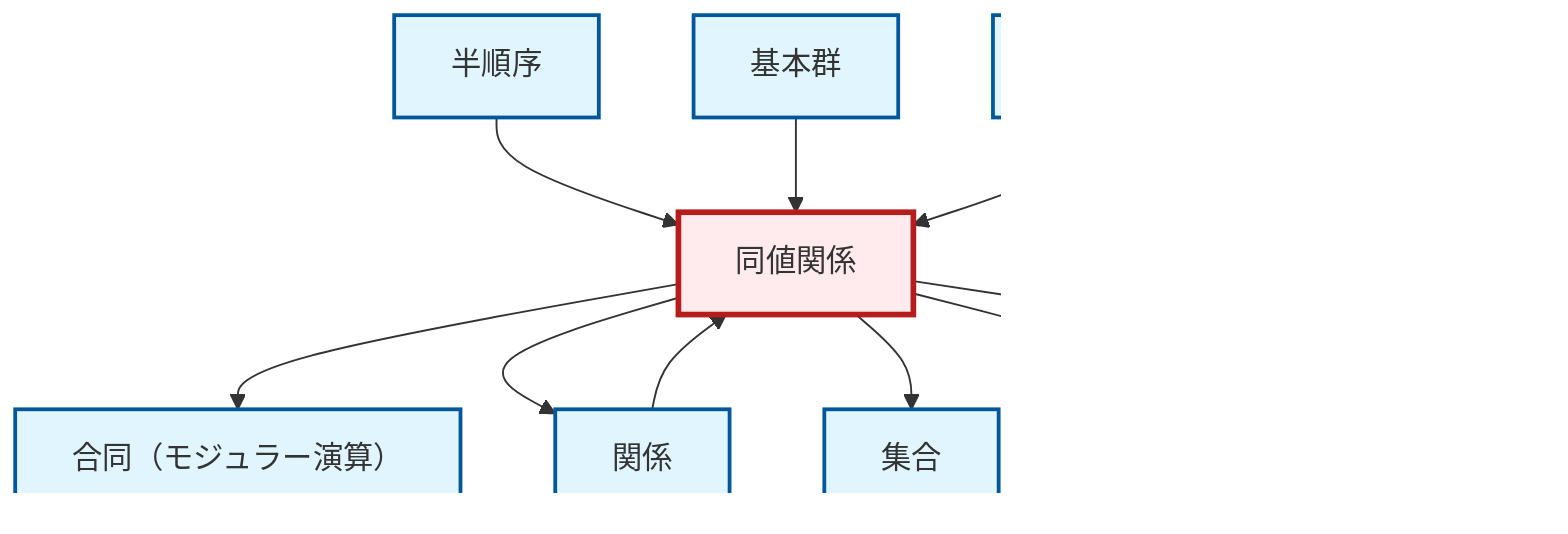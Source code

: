 graph TD
    classDef definition fill:#e1f5fe,stroke:#01579b,stroke-width:2px
    classDef theorem fill:#f3e5f5,stroke:#4a148c,stroke-width:2px
    classDef axiom fill:#fff3e0,stroke:#e65100,stroke-width:2px
    classDef example fill:#e8f5e9,stroke:#1b5e20,stroke-width:2px
    classDef current fill:#ffebee,stroke:#b71c1c,stroke-width:3px
    def-partial-order["半順序"]:::definition
    def-set["集合"]:::definition
    def-quotient-ring["剰余環"]:::definition
    def-equivalence-relation["同値関係"]:::definition
    def-fundamental-group["基本群"]:::definition
    def-function["関数"]:::definition
    def-quotient-group["商群"]:::definition
    def-congruence["合同（モジュラー演算）"]:::definition
    def-relation["関係"]:::definition
    def-equivalence-relation --> def-congruence
    def-partial-order --> def-equivalence-relation
    def-equivalence-relation --> def-relation
    def-fundamental-group --> def-equivalence-relation
    def-quotient-ring --> def-equivalence-relation
    def-equivalence-relation --> def-set
    def-relation --> def-equivalence-relation
    def-equivalence-relation --> def-function
    def-equivalence-relation --> def-quotient-group
    class def-equivalence-relation current